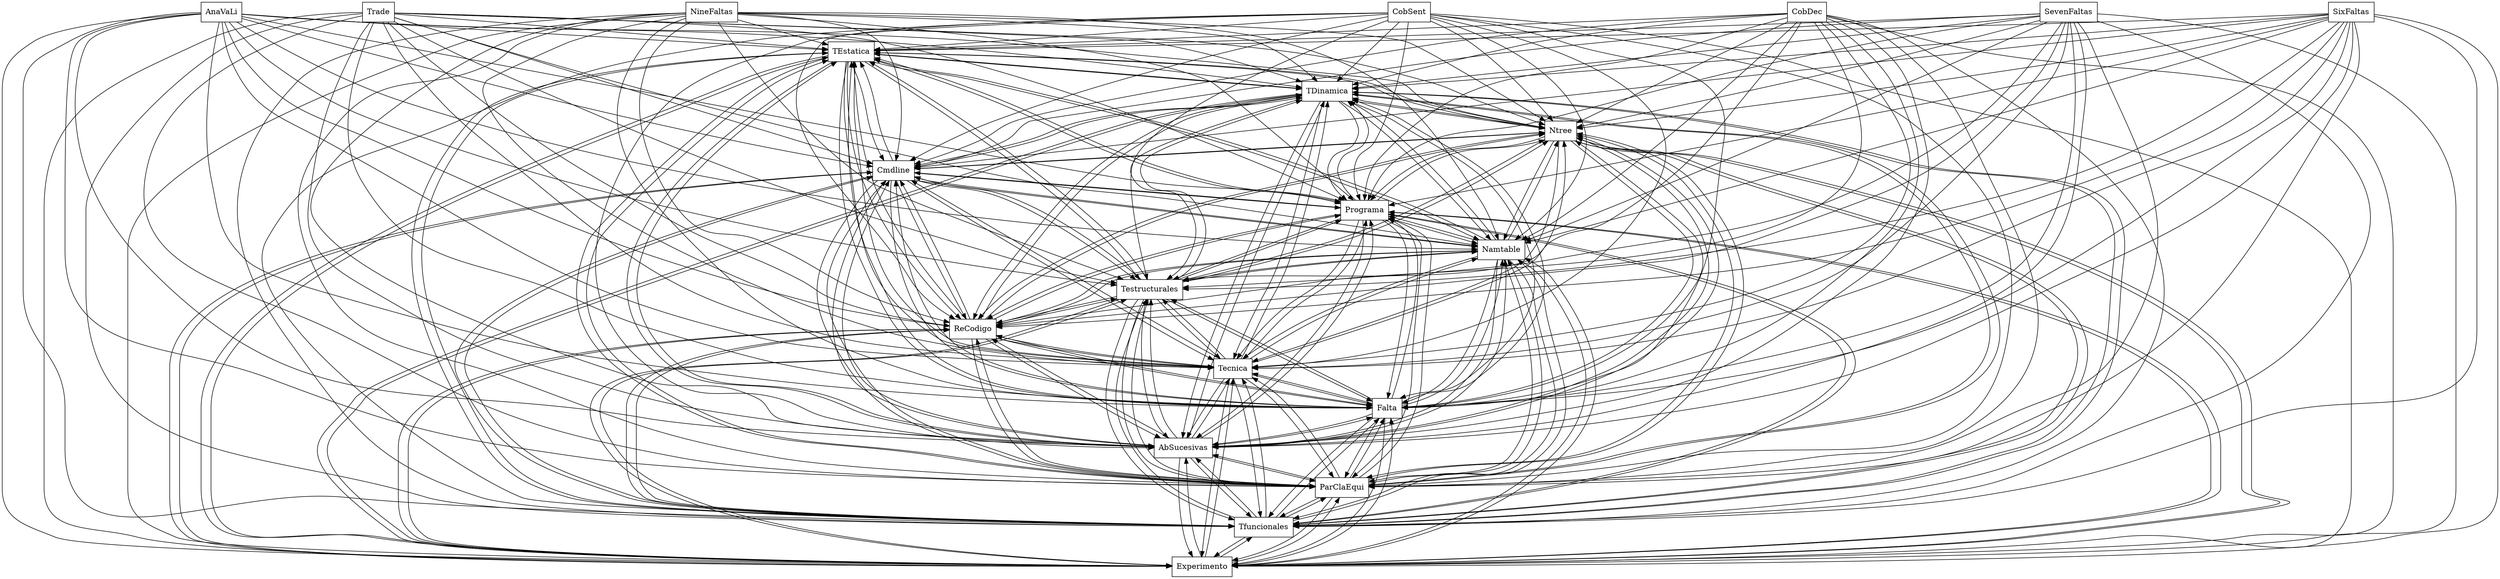 digraph{
graph [rankdir=TB];
node [shape=box];
edge [arrowhead=normal];
0[label="TEstatica",]
1[label="CobDec",]
2[label="TDinamica",]
3[label="Experimento",]
4[label="Trade",]
5[label="Tfuncionales",]
6[label="SixFaltas",]
7[label="ParClaEqui",]
8[label="NineFaltas",]
9[label="AbSucesivas",]
10[label="Falta",]
11[label="Tecnica",]
12[label="SevenFaltas",]
13[label="AnaVaLi",]
14[label="ReCodigo",]
15[label="Testructurales",]
16[label="CobSent",]
17[label="Namtable",]
18[label="Programa",]
19[label="Cmdline",]
20[label="Ntree",]
0->2[label="",]
0->3[label="",]
0->5[label="",]
0->7[label="",]
0->9[label="",]
0->10[label="",]
0->11[label="",]
0->14[label="",]
0->15[label="",]
0->17[label="",]
0->18[label="",]
0->19[label="",]
0->20[label="",]
1->0[label="",]
1->2[label="",]
1->3[label="",]
1->5[label="",]
1->7[label="",]
1->9[label="",]
1->10[label="",]
1->11[label="",]
1->14[label="",]
1->15[label="",]
1->17[label="",]
1->18[label="",]
1->19[label="",]
1->20[label="",]
2->0[label="",]
2->3[label="",]
2->5[label="",]
2->7[label="",]
2->9[label="",]
2->10[label="",]
2->11[label="",]
2->14[label="",]
2->15[label="",]
2->17[label="",]
2->18[label="",]
2->19[label="",]
2->20[label="",]
3->0[label="",]
3->2[label="",]
3->5[label="",]
3->7[label="",]
3->9[label="",]
3->10[label="",]
3->11[label="",]
3->14[label="",]
3->15[label="",]
3->17[label="",]
3->18[label="",]
3->19[label="",]
3->20[label="",]
4->0[label="",]
4->2[label="",]
4->3[label="",]
4->5[label="",]
4->7[label="",]
4->9[label="",]
4->10[label="",]
4->11[label="",]
4->14[label="",]
4->15[label="",]
4->17[label="",]
4->18[label="",]
4->19[label="",]
4->20[label="",]
5->0[label="",]
5->2[label="",]
5->3[label="",]
5->7[label="",]
5->9[label="",]
5->10[label="",]
5->11[label="",]
5->14[label="",]
5->15[label="",]
5->17[label="",]
5->18[label="",]
5->19[label="",]
5->20[label="",]
6->0[label="",]
6->2[label="",]
6->3[label="",]
6->5[label="",]
6->7[label="",]
6->9[label="",]
6->10[label="",]
6->11[label="",]
6->14[label="",]
6->15[label="",]
6->17[label="",]
6->18[label="",]
6->19[label="",]
6->20[label="",]
7->0[label="",]
7->2[label="",]
7->3[label="",]
7->5[label="",]
7->9[label="",]
7->10[label="",]
7->11[label="",]
7->14[label="",]
7->15[label="",]
7->17[label="",]
7->18[label="",]
7->19[label="",]
7->20[label="",]
8->0[label="",]
8->2[label="",]
8->3[label="",]
8->5[label="",]
8->7[label="",]
8->9[label="",]
8->10[label="",]
8->11[label="",]
8->14[label="",]
8->15[label="",]
8->17[label="",]
8->18[label="",]
8->19[label="",]
8->20[label="",]
9->0[label="",]
9->2[label="",]
9->3[label="",]
9->5[label="",]
9->7[label="",]
9->10[label="",]
9->11[label="",]
9->14[label="",]
9->15[label="",]
9->17[label="",]
9->18[label="",]
9->19[label="",]
9->20[label="",]
10->0[label="",]
10->2[label="",]
10->3[label="",]
10->5[label="",]
10->7[label="",]
10->9[label="",]
10->11[label="",]
10->14[label="",]
10->15[label="",]
10->17[label="",]
10->18[label="",]
10->19[label="",]
10->20[label="",]
11->0[label="",]
11->2[label="",]
11->3[label="",]
11->5[label="",]
11->7[label="",]
11->9[label="",]
11->10[label="",]
11->14[label="",]
11->15[label="",]
11->17[label="",]
11->18[label="",]
11->19[label="",]
11->20[label="",]
12->0[label="",]
12->2[label="",]
12->3[label="",]
12->5[label="",]
12->7[label="",]
12->9[label="",]
12->10[label="",]
12->11[label="",]
12->14[label="",]
12->15[label="",]
12->17[label="",]
12->18[label="",]
12->19[label="",]
12->20[label="",]
13->0[label="",]
13->2[label="",]
13->3[label="",]
13->5[label="",]
13->7[label="",]
13->9[label="",]
13->10[label="",]
13->11[label="",]
13->14[label="",]
13->15[label="",]
13->17[label="",]
13->18[label="",]
13->19[label="",]
13->20[label="",]
14->0[label="",]
14->2[label="",]
14->3[label="",]
14->5[label="",]
14->7[label="",]
14->9[label="",]
14->10[label="",]
14->11[label="",]
14->15[label="",]
14->17[label="",]
14->18[label="",]
14->19[label="",]
14->20[label="",]
15->0[label="",]
15->2[label="",]
15->3[label="",]
15->5[label="",]
15->7[label="",]
15->9[label="",]
15->10[label="",]
15->11[label="",]
15->14[label="",]
15->17[label="",]
15->18[label="",]
15->19[label="",]
15->20[label="",]
16->0[label="",]
16->2[label="",]
16->3[label="",]
16->5[label="",]
16->7[label="",]
16->9[label="",]
16->10[label="",]
16->11[label="",]
16->14[label="",]
16->15[label="",]
16->17[label="",]
16->18[label="",]
16->19[label="",]
16->20[label="",]
17->0[label="",]
17->2[label="",]
17->3[label="",]
17->5[label="",]
17->7[label="",]
17->9[label="",]
17->10[label="",]
17->11[label="",]
17->14[label="",]
17->15[label="",]
17->18[label="",]
17->19[label="",]
17->20[label="",]
18->0[label="",]
18->2[label="",]
18->3[label="",]
18->5[label="",]
18->7[label="",]
18->9[label="",]
18->10[label="",]
18->11[label="",]
18->14[label="",]
18->15[label="",]
18->17[label="",]
18->19[label="",]
18->20[label="",]
19->0[label="",]
19->2[label="",]
19->3[label="",]
19->5[label="",]
19->7[label="",]
19->9[label="",]
19->10[label="",]
19->11[label="",]
19->14[label="",]
19->15[label="",]
19->17[label="",]
19->18[label="",]
19->20[label="",]
20->0[label="",]
20->2[label="",]
20->3[label="",]
20->5[label="",]
20->7[label="",]
20->9[label="",]
20->10[label="",]
20->11[label="",]
20->14[label="",]
20->15[label="",]
20->17[label="",]
20->18[label="",]
20->19[label="",]
}
